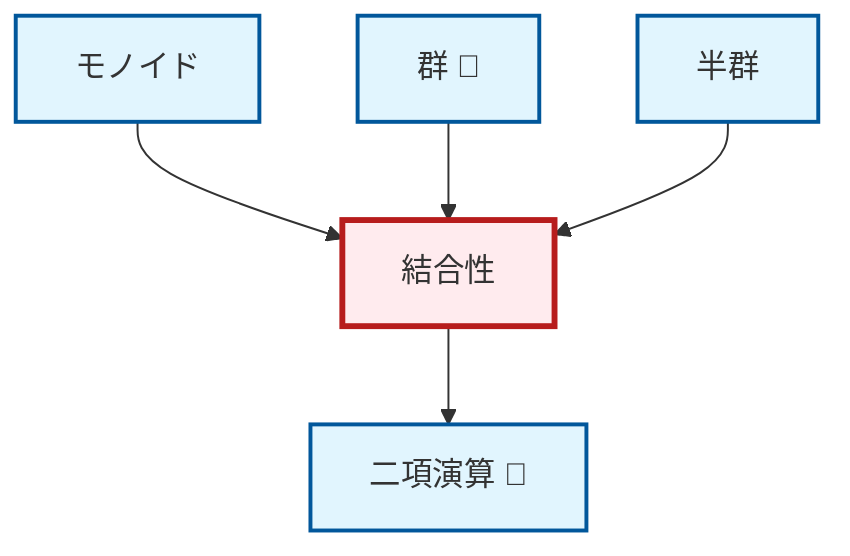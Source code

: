 graph TD
    classDef definition fill:#e1f5fe,stroke:#01579b,stroke-width:2px
    classDef theorem fill:#f3e5f5,stroke:#4a148c,stroke-width:2px
    classDef axiom fill:#fff3e0,stroke:#e65100,stroke-width:2px
    classDef example fill:#e8f5e9,stroke:#1b5e20,stroke-width:2px
    classDef current fill:#ffebee,stroke:#b71c1c,stroke-width:3px
    def-group["群 📝"]:::definition
    def-associativity["結合性"]:::definition
    def-monoid["モノイド"]:::definition
    def-semigroup["半群"]:::definition
    def-binary-operation["二項演算 📝"]:::definition
    def-monoid --> def-associativity
    def-associativity --> def-binary-operation
    def-group --> def-associativity
    def-semigroup --> def-associativity
    class def-associativity current